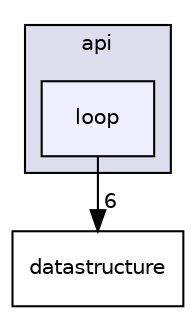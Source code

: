 digraph "interfaces/api/loop" {
  compound=true
  node [ fontsize="10", fontname="Helvetica"];
  edge [ labelfontsize="10", labelfontname="Helvetica"];
  subgraph clusterdir_5ccb2e05c35c6d85a94d42568a113e58 {
    graph [ bgcolor="#ddddee", pencolor="black", label="api" fontname="Helvetica", fontsize="10", URL="dir_5ccb2e05c35c6d85a94d42568a113e58.html"]
  dir_4c504c00ca2f9207a205791f3a1daeea [shape=box, label="loop", style="filled", fillcolor="#eeeeff", pencolor="black", URL="dir_4c504c00ca2f9207a205791f3a1daeea.html"];
  }
  dir_3163639002ef67c6c12f1b2ccf7afca4 [shape=box label="datastructure" URL="dir_3163639002ef67c6c12f1b2ccf7afca4.html"];
  dir_4c504c00ca2f9207a205791f3a1daeea->dir_3163639002ef67c6c12f1b2ccf7afca4 [headlabel="6", labeldistance=1.5 headhref="dir_000011_000029.html"];
}

